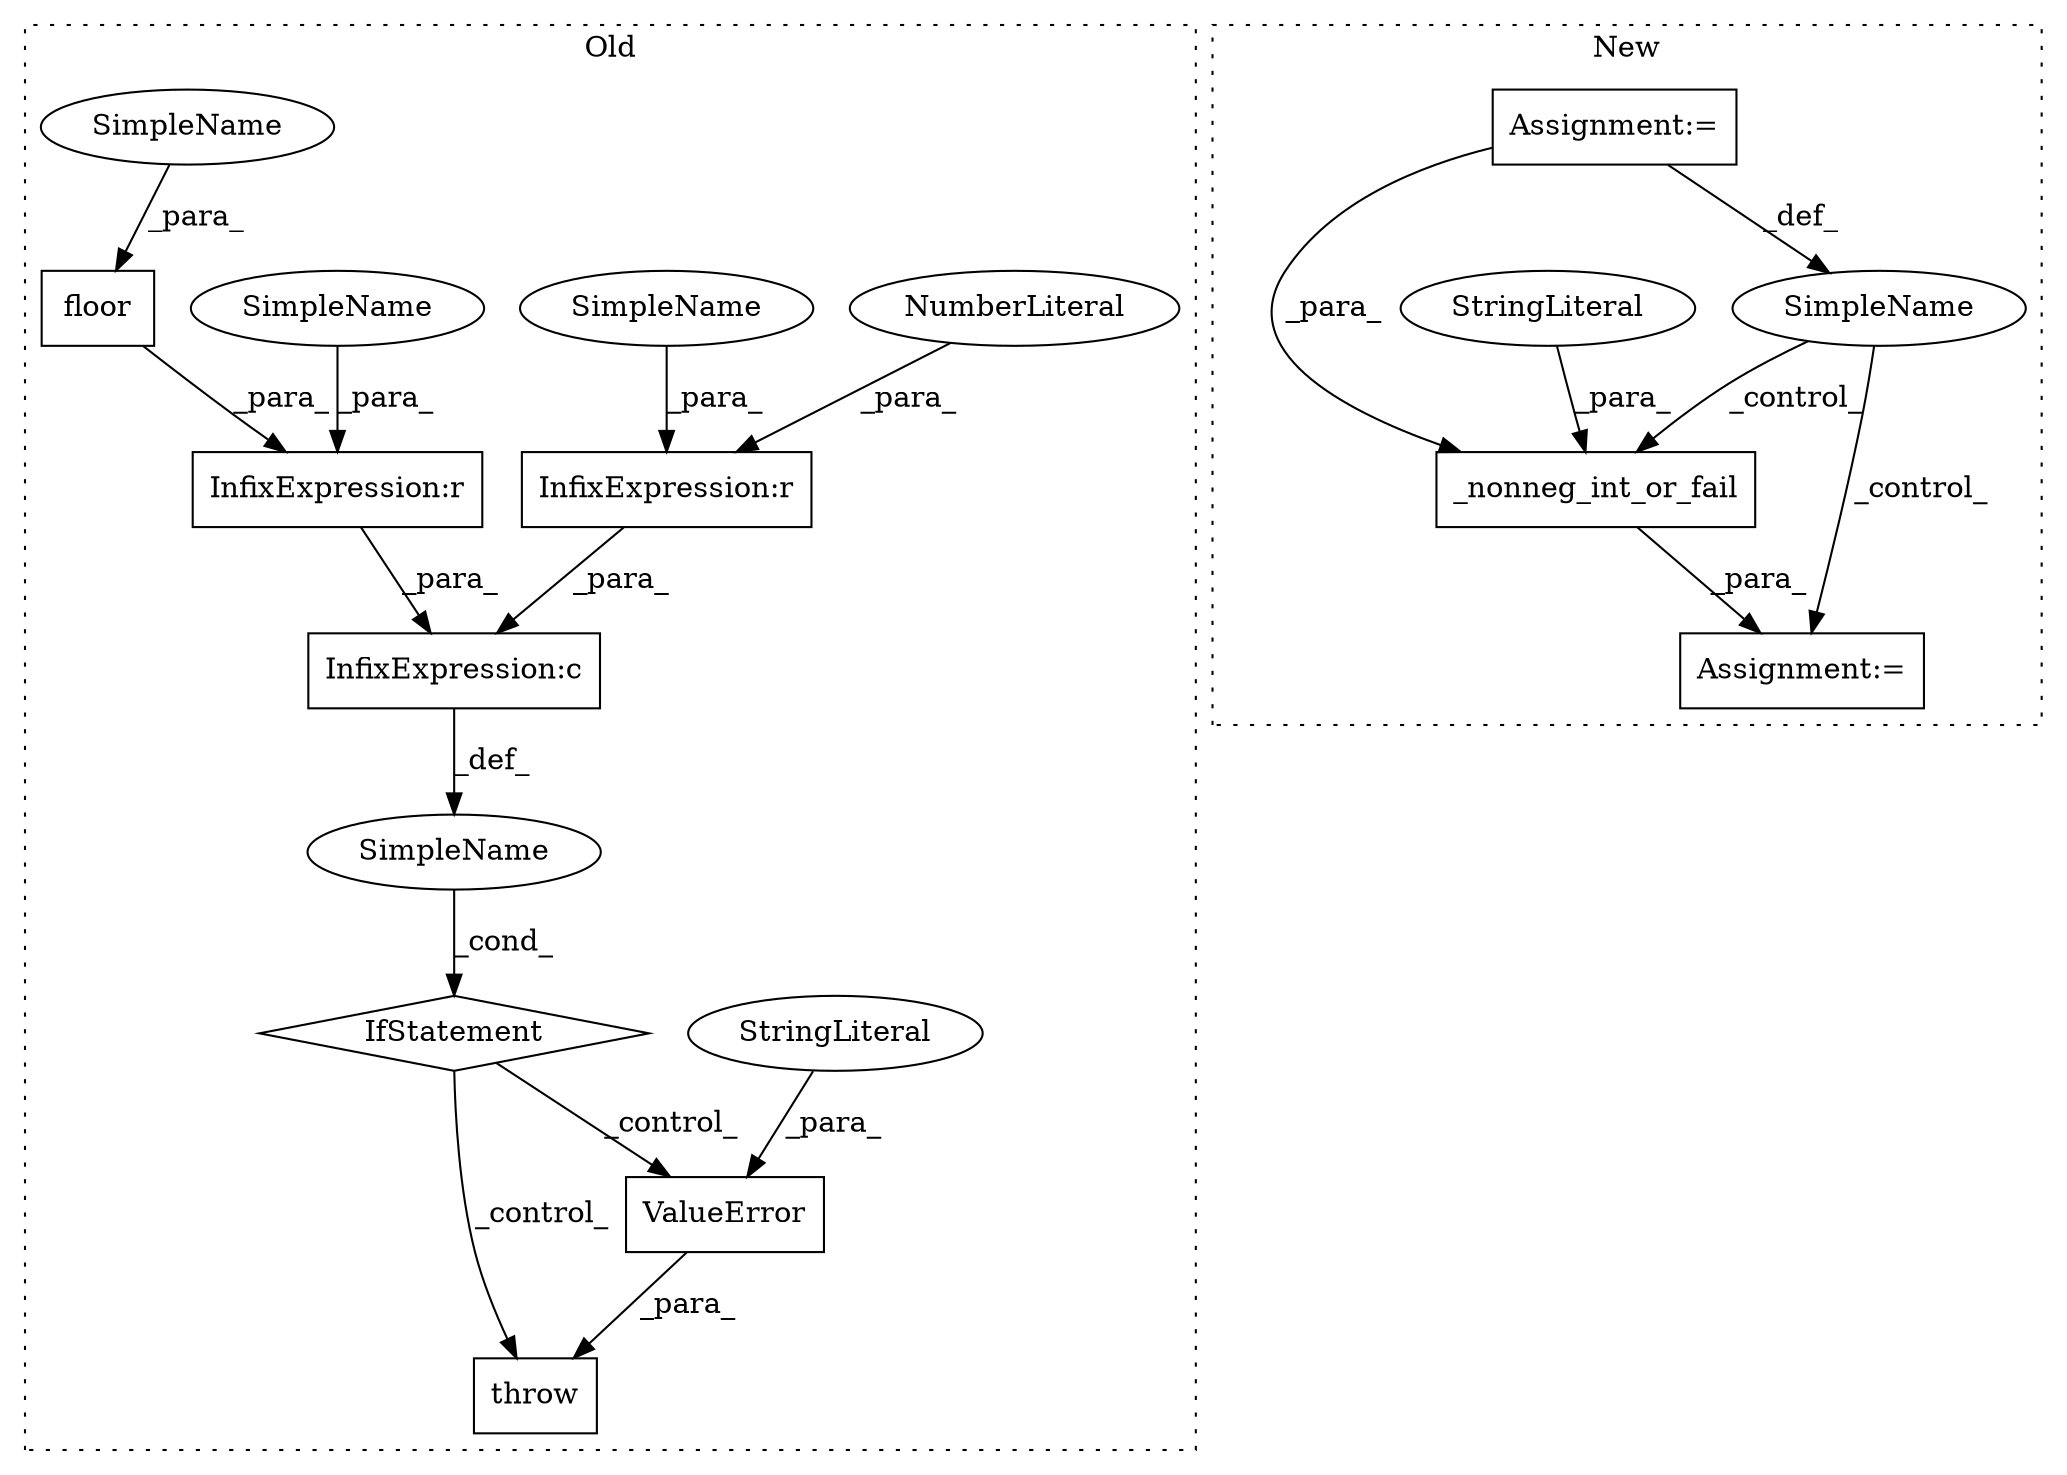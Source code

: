 digraph G {
subgraph cluster0 {
1 [label="floor" a="32" s="15889,15896" l="6,1" shape="box"];
3 [label="InfixExpression:r" a="27" s="15885" l="4" shape="box"];
4 [label="InfixExpression:c" a="27" s="15898" l="4" shape="box"];
5 [label="InfixExpression:r" a="27" s="15904" l="3" shape="box"];
6 [label="NumberLiteral" a="34" s="15907" l="1" shape="ellipse"];
7 [label="throw" a="53" s="15919" l="6" shape="box"];
8 [label="SimpleName" a="42" s="" l="" shape="ellipse"];
9 [label="IfStatement" a="25" s="15879,15909" l="4,2" shape="diamond"];
10 [label="ValueError" a="32" s="15925,15971" l="11,1" shape="box"];
13 [label="StringLiteral" a="45" s="15936" l="35" shape="ellipse"];
16 [label="SimpleName" a="42" s="15903" l="1" shape="ellipse"];
17 [label="SimpleName" a="42" s="15884" l="1" shape="ellipse"];
18 [label="SimpleName" a="42" s="15895" l="1" shape="ellipse"];
label = "Old";
style="dotted";
}
subgraph cluster1 {
2 [label="_nonneg_int_or_fail" a="32" s="15632,15657" l="20,1" shape="box"];
11 [label="SimpleName" a="42" s="" l="" shape="ellipse"];
12 [label="Assignment:=" a="7" s="15631" l="1" shape="box"];
14 [label="StringLiteral" a="45" s="15654" l="3" shape="ellipse"];
15 [label="Assignment:=" a="7" s="15522" l="1" shape="box"];
label = "New";
style="dotted";
}
1 -> 3 [label="_para_"];
2 -> 12 [label="_para_"];
3 -> 4 [label="_para_"];
4 -> 8 [label="_def_"];
5 -> 4 [label="_para_"];
6 -> 5 [label="_para_"];
8 -> 9 [label="_cond_"];
9 -> 10 [label="_control_"];
9 -> 7 [label="_control_"];
10 -> 7 [label="_para_"];
11 -> 12 [label="_control_"];
11 -> 2 [label="_control_"];
13 -> 10 [label="_para_"];
14 -> 2 [label="_para_"];
15 -> 2 [label="_para_"];
15 -> 11 [label="_def_"];
16 -> 5 [label="_para_"];
17 -> 3 [label="_para_"];
18 -> 1 [label="_para_"];
}